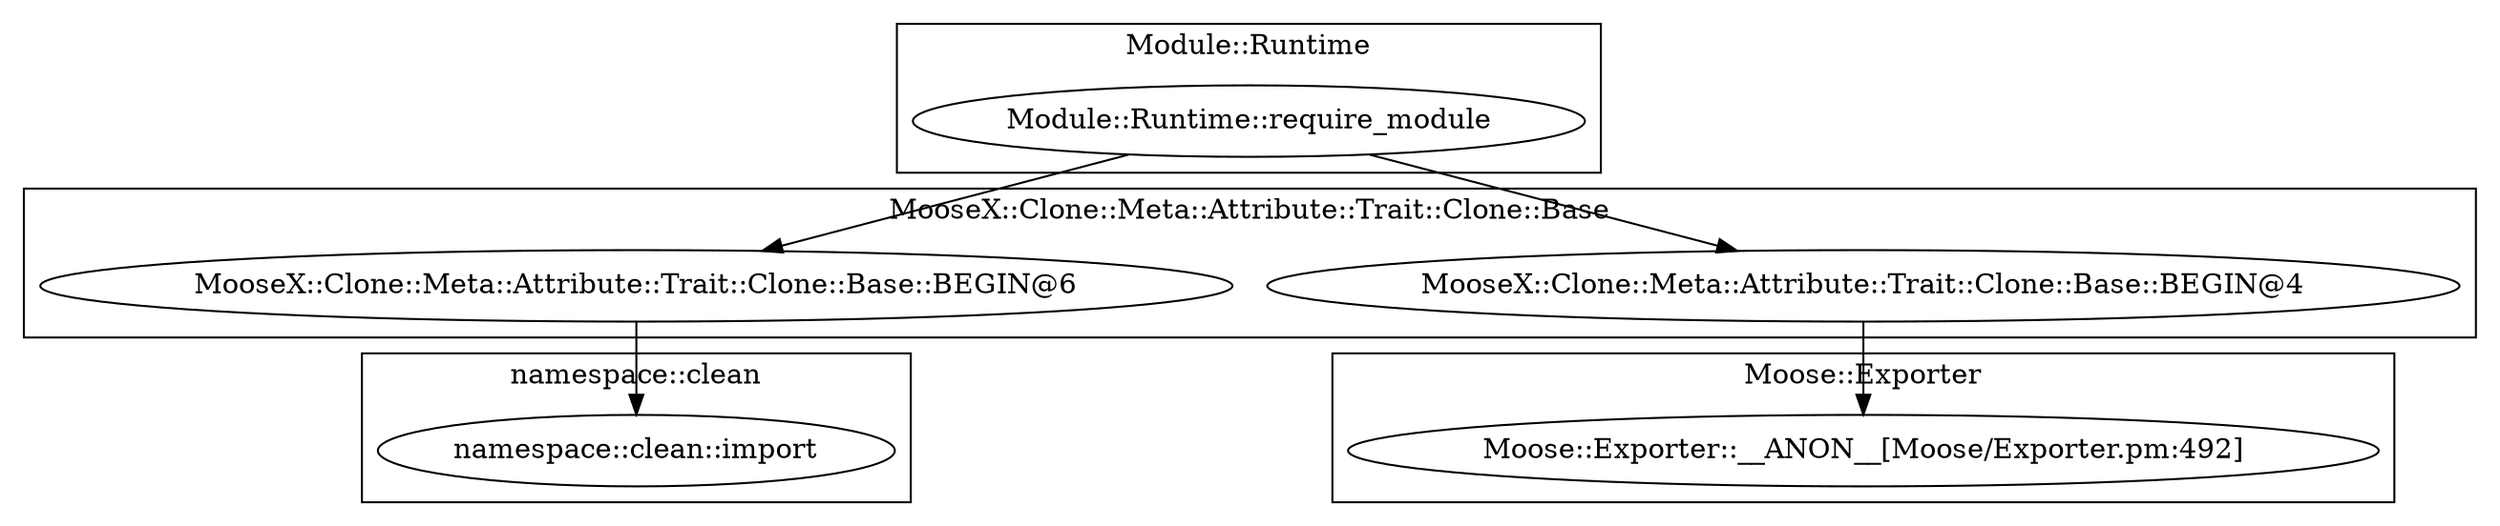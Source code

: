 digraph {
graph [overlap=false]
subgraph cluster_MooseX_Clone_Meta_Attribute_Trait_Clone_Base {
	label="MooseX::Clone::Meta::Attribute::Trait::Clone::Base";
	"MooseX::Clone::Meta::Attribute::Trait::Clone::Base::BEGIN@6";
	"MooseX::Clone::Meta::Attribute::Trait::Clone::Base::BEGIN@4";
}
subgraph cluster_namespace_clean {
	label="namespace::clean";
	"namespace::clean::import";
}
subgraph cluster_Module_Runtime {
	label="Module::Runtime";
	"Module::Runtime::require_module";
}
subgraph cluster_Moose_Exporter {
	label="Moose::Exporter";
	"Moose::Exporter::__ANON__[Moose/Exporter.pm:492]";
}
"Module::Runtime::require_module" -> "MooseX::Clone::Meta::Attribute::Trait::Clone::Base::BEGIN@6";
"MooseX::Clone::Meta::Attribute::Trait::Clone::Base::BEGIN@6" -> "namespace::clean::import";
"MooseX::Clone::Meta::Attribute::Trait::Clone::Base::BEGIN@4" -> "Moose::Exporter::__ANON__[Moose/Exporter.pm:492]";
"Module::Runtime::require_module" -> "MooseX::Clone::Meta::Attribute::Trait::Clone::Base::BEGIN@4";
}
